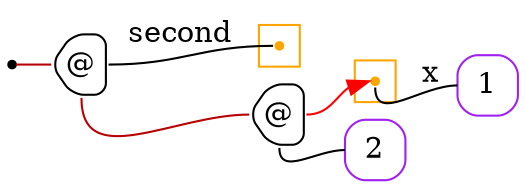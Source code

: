 digraph G {
  rankdir=LR;
  edge[arrowhead=none,arrowtail=none];
  node[fixedsize=true,shape=circle]
  size="9.201041666666667,5.219270833333334";
  labeldistance=0;
  nodesep=.175;
  ranksep=.175;

 nd1[shape=point];
 subgraph cluster_nd44 {
   graph[style=fill,color="orange"];
   ndcluster_nd44[tooltip="nd44",orientation=90,shape=point,color="orange"];
 };
 nd17[label="@",tooltip="nd17-AppGraph",style=rounded,orientation=90,shape=house,width=.4,height=.4,color="#000000"];
 nd21[label="@",tooltip="nd21-AppGraph",style=rounded,orientation=90,shape=house,width=.4,height=.4,color="#000000"];
   nd29[label="1",tooltip="nd29-ConstGraph",style=rounded,orientation=90,shape=square,width=.4,height=.4,color="purple"];
   nd36[label="2",tooltip="nd36-ConstGraph",style=rounded,orientation=90,shape=square,width=.4,height=.4,color="purple"];
 subgraph cluster_nd103 {
   graph[style=fill,color="orange"];
   ndcluster_nd103[tooltip="nd103",orientation=90,shape=point,color="orange"];
 };

  nd21->ndcluster_nd103[tailport=e,headport=w,color=red,arrowhead=normal];
  nd21->nd36[tailport=s,headport=w];
  nd17->ndcluster_nd44[label="second",tailport=e,headport=w];
  nd17->nd21[tailport=s,headport=w,color="#b70000",arrowhead=none,arrowtail=none];
  nd1->nd17[tailport=e,headport=w,color="#b70000",arrowhead=none,arrowtail=none];
  ndcluster_nd103->nd29[label="x",tailport=s,headport=w];
}